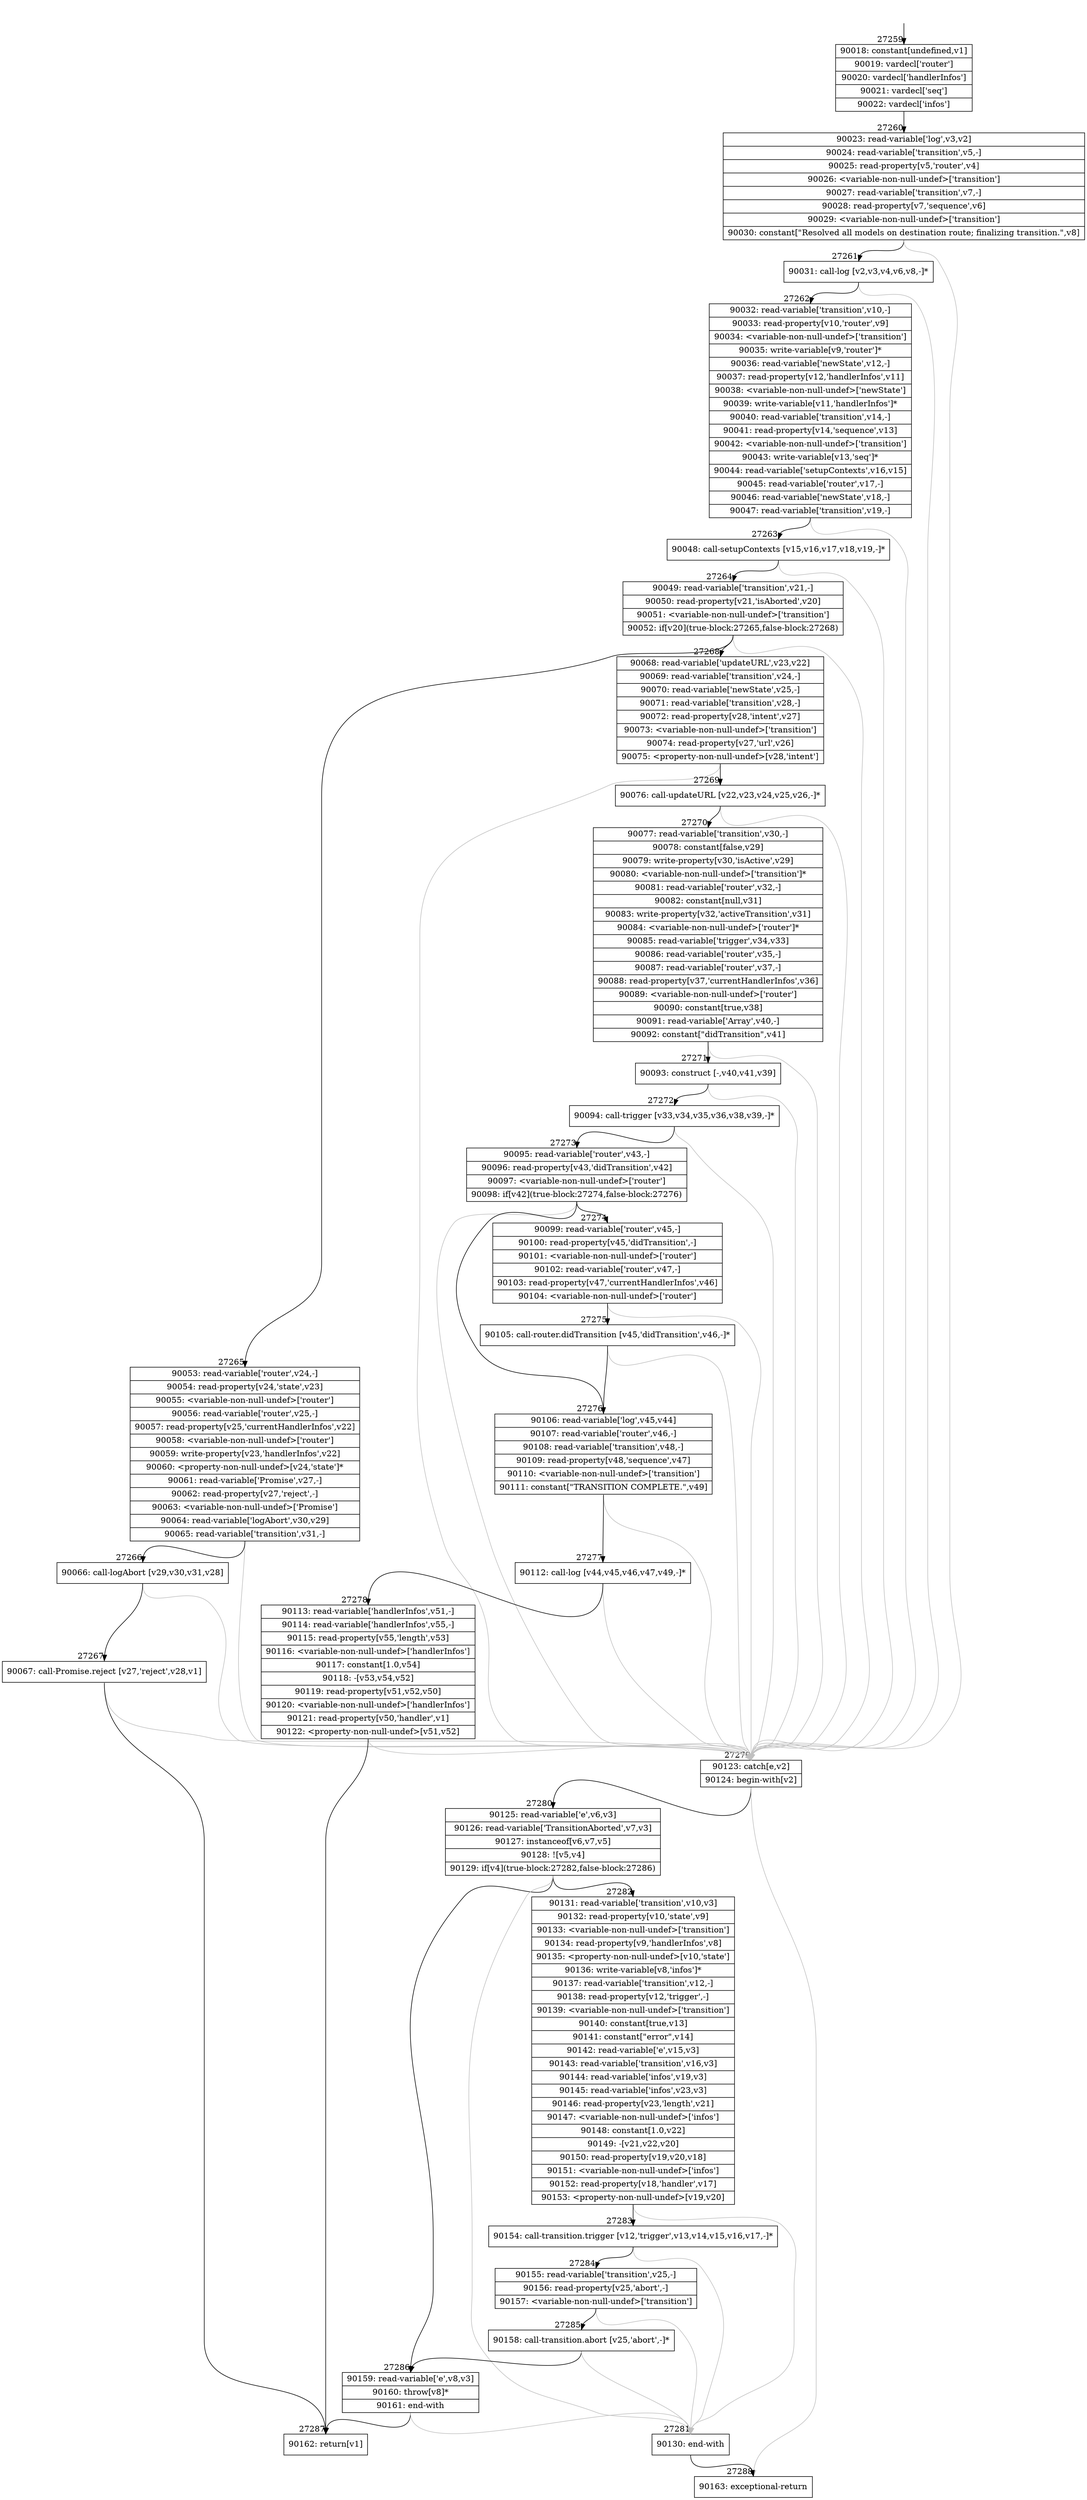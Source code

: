 digraph {
rankdir="TD"
BB_entry2386[shape=none,label=""];
BB_entry2386 -> BB27259 [tailport=s, headport=n, headlabel="    27259"]
BB27259 [shape=record label="{90018: constant[undefined,v1]|90019: vardecl['router']|90020: vardecl['handlerInfos']|90021: vardecl['seq']|90022: vardecl['infos']}" ] 
BB27259 -> BB27260 [tailport=s, headport=n, headlabel="      27260"]
BB27260 [shape=record label="{90023: read-variable['log',v3,v2]|90024: read-variable['transition',v5,-]|90025: read-property[v5,'router',v4]|90026: \<variable-non-null-undef\>['transition']|90027: read-variable['transition',v7,-]|90028: read-property[v7,'sequence',v6]|90029: \<variable-non-null-undef\>['transition']|90030: constant[\"Resolved all models on destination route; finalizing transition.\",v8]}" ] 
BB27260 -> BB27261 [tailport=s, headport=n, headlabel="      27261"]
BB27260 -> BB27279 [tailport=s, headport=n, color=gray, headlabel="      27279"]
BB27261 [shape=record label="{90031: call-log [v2,v3,v4,v6,v8,-]*}" ] 
BB27261 -> BB27262 [tailport=s, headport=n, headlabel="      27262"]
BB27261 -> BB27279 [tailport=s, headport=n, color=gray]
BB27262 [shape=record label="{90032: read-variable['transition',v10,-]|90033: read-property[v10,'router',v9]|90034: \<variable-non-null-undef\>['transition']|90035: write-variable[v9,'router']*|90036: read-variable['newState',v12,-]|90037: read-property[v12,'handlerInfos',v11]|90038: \<variable-non-null-undef\>['newState']|90039: write-variable[v11,'handlerInfos']*|90040: read-variable['transition',v14,-]|90041: read-property[v14,'sequence',v13]|90042: \<variable-non-null-undef\>['transition']|90043: write-variable[v13,'seq']*|90044: read-variable['setupContexts',v16,v15]|90045: read-variable['router',v17,-]|90046: read-variable['newState',v18,-]|90047: read-variable['transition',v19,-]}" ] 
BB27262 -> BB27263 [tailport=s, headport=n, headlabel="      27263"]
BB27262 -> BB27279 [tailport=s, headport=n, color=gray]
BB27263 [shape=record label="{90048: call-setupContexts [v15,v16,v17,v18,v19,-]*}" ] 
BB27263 -> BB27264 [tailport=s, headport=n, headlabel="      27264"]
BB27263 -> BB27279 [tailport=s, headport=n, color=gray]
BB27264 [shape=record label="{90049: read-variable['transition',v21,-]|90050: read-property[v21,'isAborted',v20]|90051: \<variable-non-null-undef\>['transition']|90052: if[v20](true-block:27265,false-block:27268)}" ] 
BB27264 -> BB27265 [tailport=s, headport=n, headlabel="      27265"]
BB27264 -> BB27268 [tailport=s, headport=n, headlabel="      27268"]
BB27264 -> BB27279 [tailport=s, headport=n, color=gray]
BB27265 [shape=record label="{90053: read-variable['router',v24,-]|90054: read-property[v24,'state',v23]|90055: \<variable-non-null-undef\>['router']|90056: read-variable['router',v25,-]|90057: read-property[v25,'currentHandlerInfos',v22]|90058: \<variable-non-null-undef\>['router']|90059: write-property[v23,'handlerInfos',v22]|90060: \<property-non-null-undef\>[v24,'state']*|90061: read-variable['Promise',v27,-]|90062: read-property[v27,'reject',-]|90063: \<variable-non-null-undef\>['Promise']|90064: read-variable['logAbort',v30,v29]|90065: read-variable['transition',v31,-]}" ] 
BB27265 -> BB27266 [tailport=s, headport=n, headlabel="      27266"]
BB27265 -> BB27279 [tailport=s, headport=n, color=gray]
BB27266 [shape=record label="{90066: call-logAbort [v29,v30,v31,v28]}" ] 
BB27266 -> BB27267 [tailport=s, headport=n, headlabel="      27267"]
BB27266 -> BB27279 [tailport=s, headport=n, color=gray]
BB27267 [shape=record label="{90067: call-Promise.reject [v27,'reject',v28,v1]}" ] 
BB27267 -> BB27287 [tailport=s, headport=n, headlabel="      27287"]
BB27267 -> BB27279 [tailport=s, headport=n, color=gray]
BB27268 [shape=record label="{90068: read-variable['updateURL',v23,v22]|90069: read-variable['transition',v24,-]|90070: read-variable['newState',v25,-]|90071: read-variable['transition',v28,-]|90072: read-property[v28,'intent',v27]|90073: \<variable-non-null-undef\>['transition']|90074: read-property[v27,'url',v26]|90075: \<property-non-null-undef\>[v28,'intent']}" ] 
BB27268 -> BB27269 [tailport=s, headport=n, headlabel="      27269"]
BB27268 -> BB27279 [tailport=s, headport=n, color=gray]
BB27269 [shape=record label="{90076: call-updateURL [v22,v23,v24,v25,v26,-]*}" ] 
BB27269 -> BB27270 [tailport=s, headport=n, headlabel="      27270"]
BB27269 -> BB27279 [tailport=s, headport=n, color=gray]
BB27270 [shape=record label="{90077: read-variable['transition',v30,-]|90078: constant[false,v29]|90079: write-property[v30,'isActive',v29]|90080: \<variable-non-null-undef\>['transition']*|90081: read-variable['router',v32,-]|90082: constant[null,v31]|90083: write-property[v32,'activeTransition',v31]|90084: \<variable-non-null-undef\>['router']*|90085: read-variable['trigger',v34,v33]|90086: read-variable['router',v35,-]|90087: read-variable['router',v37,-]|90088: read-property[v37,'currentHandlerInfos',v36]|90089: \<variable-non-null-undef\>['router']|90090: constant[true,v38]|90091: read-variable['Array',v40,-]|90092: constant[\"didTransition\",v41]}" ] 
BB27270 -> BB27271 [tailport=s, headport=n, headlabel="      27271"]
BB27270 -> BB27279 [tailport=s, headport=n, color=gray]
BB27271 [shape=record label="{90093: construct [-,v40,v41,v39]}" ] 
BB27271 -> BB27272 [tailport=s, headport=n, headlabel="      27272"]
BB27271 -> BB27279 [tailport=s, headport=n, color=gray]
BB27272 [shape=record label="{90094: call-trigger [v33,v34,v35,v36,v38,v39,-]*}" ] 
BB27272 -> BB27273 [tailport=s, headport=n, headlabel="      27273"]
BB27272 -> BB27279 [tailport=s, headport=n, color=gray]
BB27273 [shape=record label="{90095: read-variable['router',v43,-]|90096: read-property[v43,'didTransition',v42]|90097: \<variable-non-null-undef\>['router']|90098: if[v42](true-block:27274,false-block:27276)}" ] 
BB27273 -> BB27274 [tailport=s, headport=n, headlabel="      27274"]
BB27273 -> BB27276 [tailport=s, headport=n, headlabel="      27276"]
BB27273 -> BB27279 [tailport=s, headport=n, color=gray]
BB27274 [shape=record label="{90099: read-variable['router',v45,-]|90100: read-property[v45,'didTransition',-]|90101: \<variable-non-null-undef\>['router']|90102: read-variable['router',v47,-]|90103: read-property[v47,'currentHandlerInfos',v46]|90104: \<variable-non-null-undef\>['router']}" ] 
BB27274 -> BB27275 [tailport=s, headport=n, headlabel="      27275"]
BB27274 -> BB27279 [tailport=s, headport=n, color=gray]
BB27275 [shape=record label="{90105: call-router.didTransition [v45,'didTransition',v46,-]*}" ] 
BB27275 -> BB27276 [tailport=s, headport=n]
BB27275 -> BB27279 [tailport=s, headport=n, color=gray]
BB27276 [shape=record label="{90106: read-variable['log',v45,v44]|90107: read-variable['router',v46,-]|90108: read-variable['transition',v48,-]|90109: read-property[v48,'sequence',v47]|90110: \<variable-non-null-undef\>['transition']|90111: constant[\"TRANSITION COMPLETE.\",v49]}" ] 
BB27276 -> BB27277 [tailport=s, headport=n, headlabel="      27277"]
BB27276 -> BB27279 [tailport=s, headport=n, color=gray]
BB27277 [shape=record label="{90112: call-log [v44,v45,v46,v47,v49,-]*}" ] 
BB27277 -> BB27278 [tailport=s, headport=n, headlabel="      27278"]
BB27277 -> BB27279 [tailport=s, headport=n, color=gray]
BB27278 [shape=record label="{90113: read-variable['handlerInfos',v51,-]|90114: read-variable['handlerInfos',v55,-]|90115: read-property[v55,'length',v53]|90116: \<variable-non-null-undef\>['handlerInfos']|90117: constant[1.0,v54]|90118: -[v53,v54,v52]|90119: read-property[v51,v52,v50]|90120: \<variable-non-null-undef\>['handlerInfos']|90121: read-property[v50,'handler',v1]|90122: \<property-non-null-undef\>[v51,v52]}" ] 
BB27278 -> BB27287 [tailport=s, headport=n]
BB27278 -> BB27279 [tailport=s, headport=n, color=gray]
BB27279 [shape=record label="{90123: catch[e,v2]|90124: begin-with[v2]}" ] 
BB27279 -> BB27280 [tailport=s, headport=n, headlabel="      27280"]
BB27279 -> BB27288 [tailport=s, headport=n, color=gray, headlabel="      27288"]
BB27280 [shape=record label="{90125: read-variable['e',v6,v3]|90126: read-variable['TransitionAborted',v7,v3]|90127: instanceof[v6,v7,v5]|90128: ![v5,v4]|90129: if[v4](true-block:27282,false-block:27286)}" ] 
BB27280 -> BB27282 [tailport=s, headport=n, headlabel="      27282"]
BB27280 -> BB27286 [tailport=s, headport=n, headlabel="      27286"]
BB27280 -> BB27281 [tailport=s, headport=n, color=gray, headlabel="      27281"]
BB27281 [shape=record label="{90130: end-with}" ] 
BB27281 -> BB27288 [tailport=s, headport=n]
BB27282 [shape=record label="{90131: read-variable['transition',v10,v3]|90132: read-property[v10,'state',v9]|90133: \<variable-non-null-undef\>['transition']|90134: read-property[v9,'handlerInfos',v8]|90135: \<property-non-null-undef\>[v10,'state']|90136: write-variable[v8,'infos']*|90137: read-variable['transition',v12,-]|90138: read-property[v12,'trigger',-]|90139: \<variable-non-null-undef\>['transition']|90140: constant[true,v13]|90141: constant[\"error\",v14]|90142: read-variable['e',v15,v3]|90143: read-variable['transition',v16,v3]|90144: read-variable['infos',v19,v3]|90145: read-variable['infos',v23,v3]|90146: read-property[v23,'length',v21]|90147: \<variable-non-null-undef\>['infos']|90148: constant[1.0,v22]|90149: -[v21,v22,v20]|90150: read-property[v19,v20,v18]|90151: \<variable-non-null-undef\>['infos']|90152: read-property[v18,'handler',v17]|90153: \<property-non-null-undef\>[v19,v20]}" ] 
BB27282 -> BB27283 [tailport=s, headport=n, headlabel="      27283"]
BB27282 -> BB27281 [tailport=s, headport=n, color=gray]
BB27283 [shape=record label="{90154: call-transition.trigger [v12,'trigger',v13,v14,v15,v16,v17,-]*}" ] 
BB27283 -> BB27284 [tailport=s, headport=n, headlabel="      27284"]
BB27283 -> BB27281 [tailport=s, headport=n, color=gray]
BB27284 [shape=record label="{90155: read-variable['transition',v25,-]|90156: read-property[v25,'abort',-]|90157: \<variable-non-null-undef\>['transition']}" ] 
BB27284 -> BB27285 [tailport=s, headport=n, headlabel="      27285"]
BB27284 -> BB27281 [tailport=s, headport=n, color=gray]
BB27285 [shape=record label="{90158: call-transition.abort [v25,'abort',-]*}" ] 
BB27285 -> BB27286 [tailport=s, headport=n]
BB27285 -> BB27281 [tailport=s, headport=n, color=gray]
BB27286 [shape=record label="{90159: read-variable['e',v8,v3]|90160: throw[v8]*|90161: end-with}" ] 
BB27286 -> BB27287 [tailport=s, headport=n]
BB27286 -> BB27281 [tailport=s, headport=n, color=gray]
BB27287 [shape=record label="{90162: return[v1]}" ] 
BB27288 [shape=record label="{90163: exceptional-return}" ] 
//#$~ 49143
}
